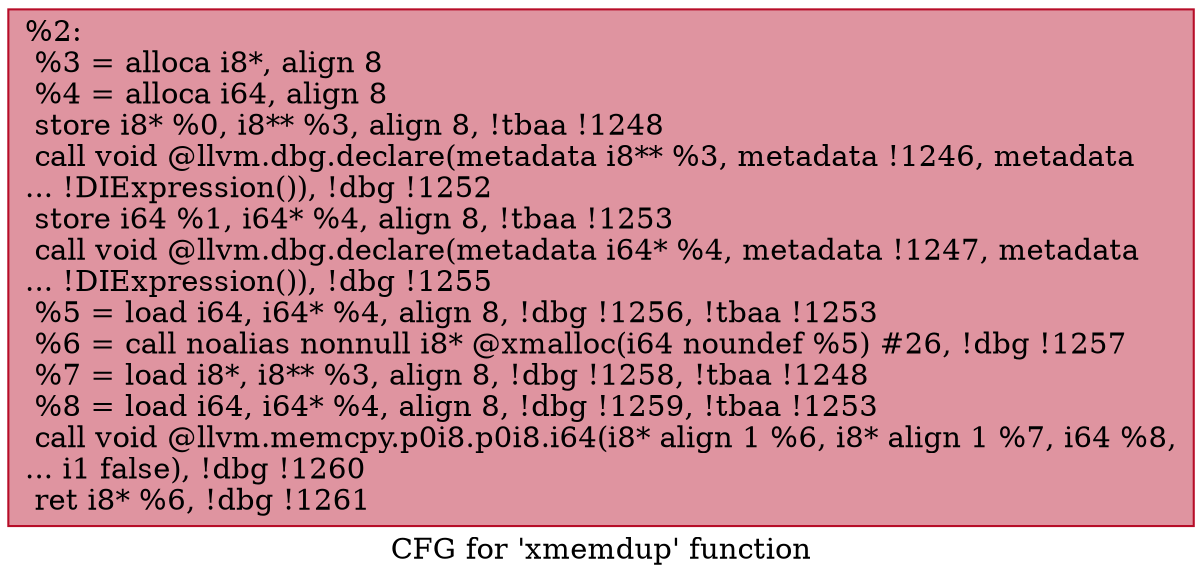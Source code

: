 digraph "CFG for 'xmemdup' function" {
	label="CFG for 'xmemdup' function";

	Node0x13ced60 [shape=record,color="#b70d28ff", style=filled, fillcolor="#b70d2870",label="{%2:\l  %3 = alloca i8*, align 8\l  %4 = alloca i64, align 8\l  store i8* %0, i8** %3, align 8, !tbaa !1248\l  call void @llvm.dbg.declare(metadata i8** %3, metadata !1246, metadata\l... !DIExpression()), !dbg !1252\l  store i64 %1, i64* %4, align 8, !tbaa !1253\l  call void @llvm.dbg.declare(metadata i64* %4, metadata !1247, metadata\l... !DIExpression()), !dbg !1255\l  %5 = load i64, i64* %4, align 8, !dbg !1256, !tbaa !1253\l  %6 = call noalias nonnull i8* @xmalloc(i64 noundef %5) #26, !dbg !1257\l  %7 = load i8*, i8** %3, align 8, !dbg !1258, !tbaa !1248\l  %8 = load i64, i64* %4, align 8, !dbg !1259, !tbaa !1253\l  call void @llvm.memcpy.p0i8.p0i8.i64(i8* align 1 %6, i8* align 1 %7, i64 %8,\l... i1 false), !dbg !1260\l  ret i8* %6, !dbg !1261\l}"];
}
